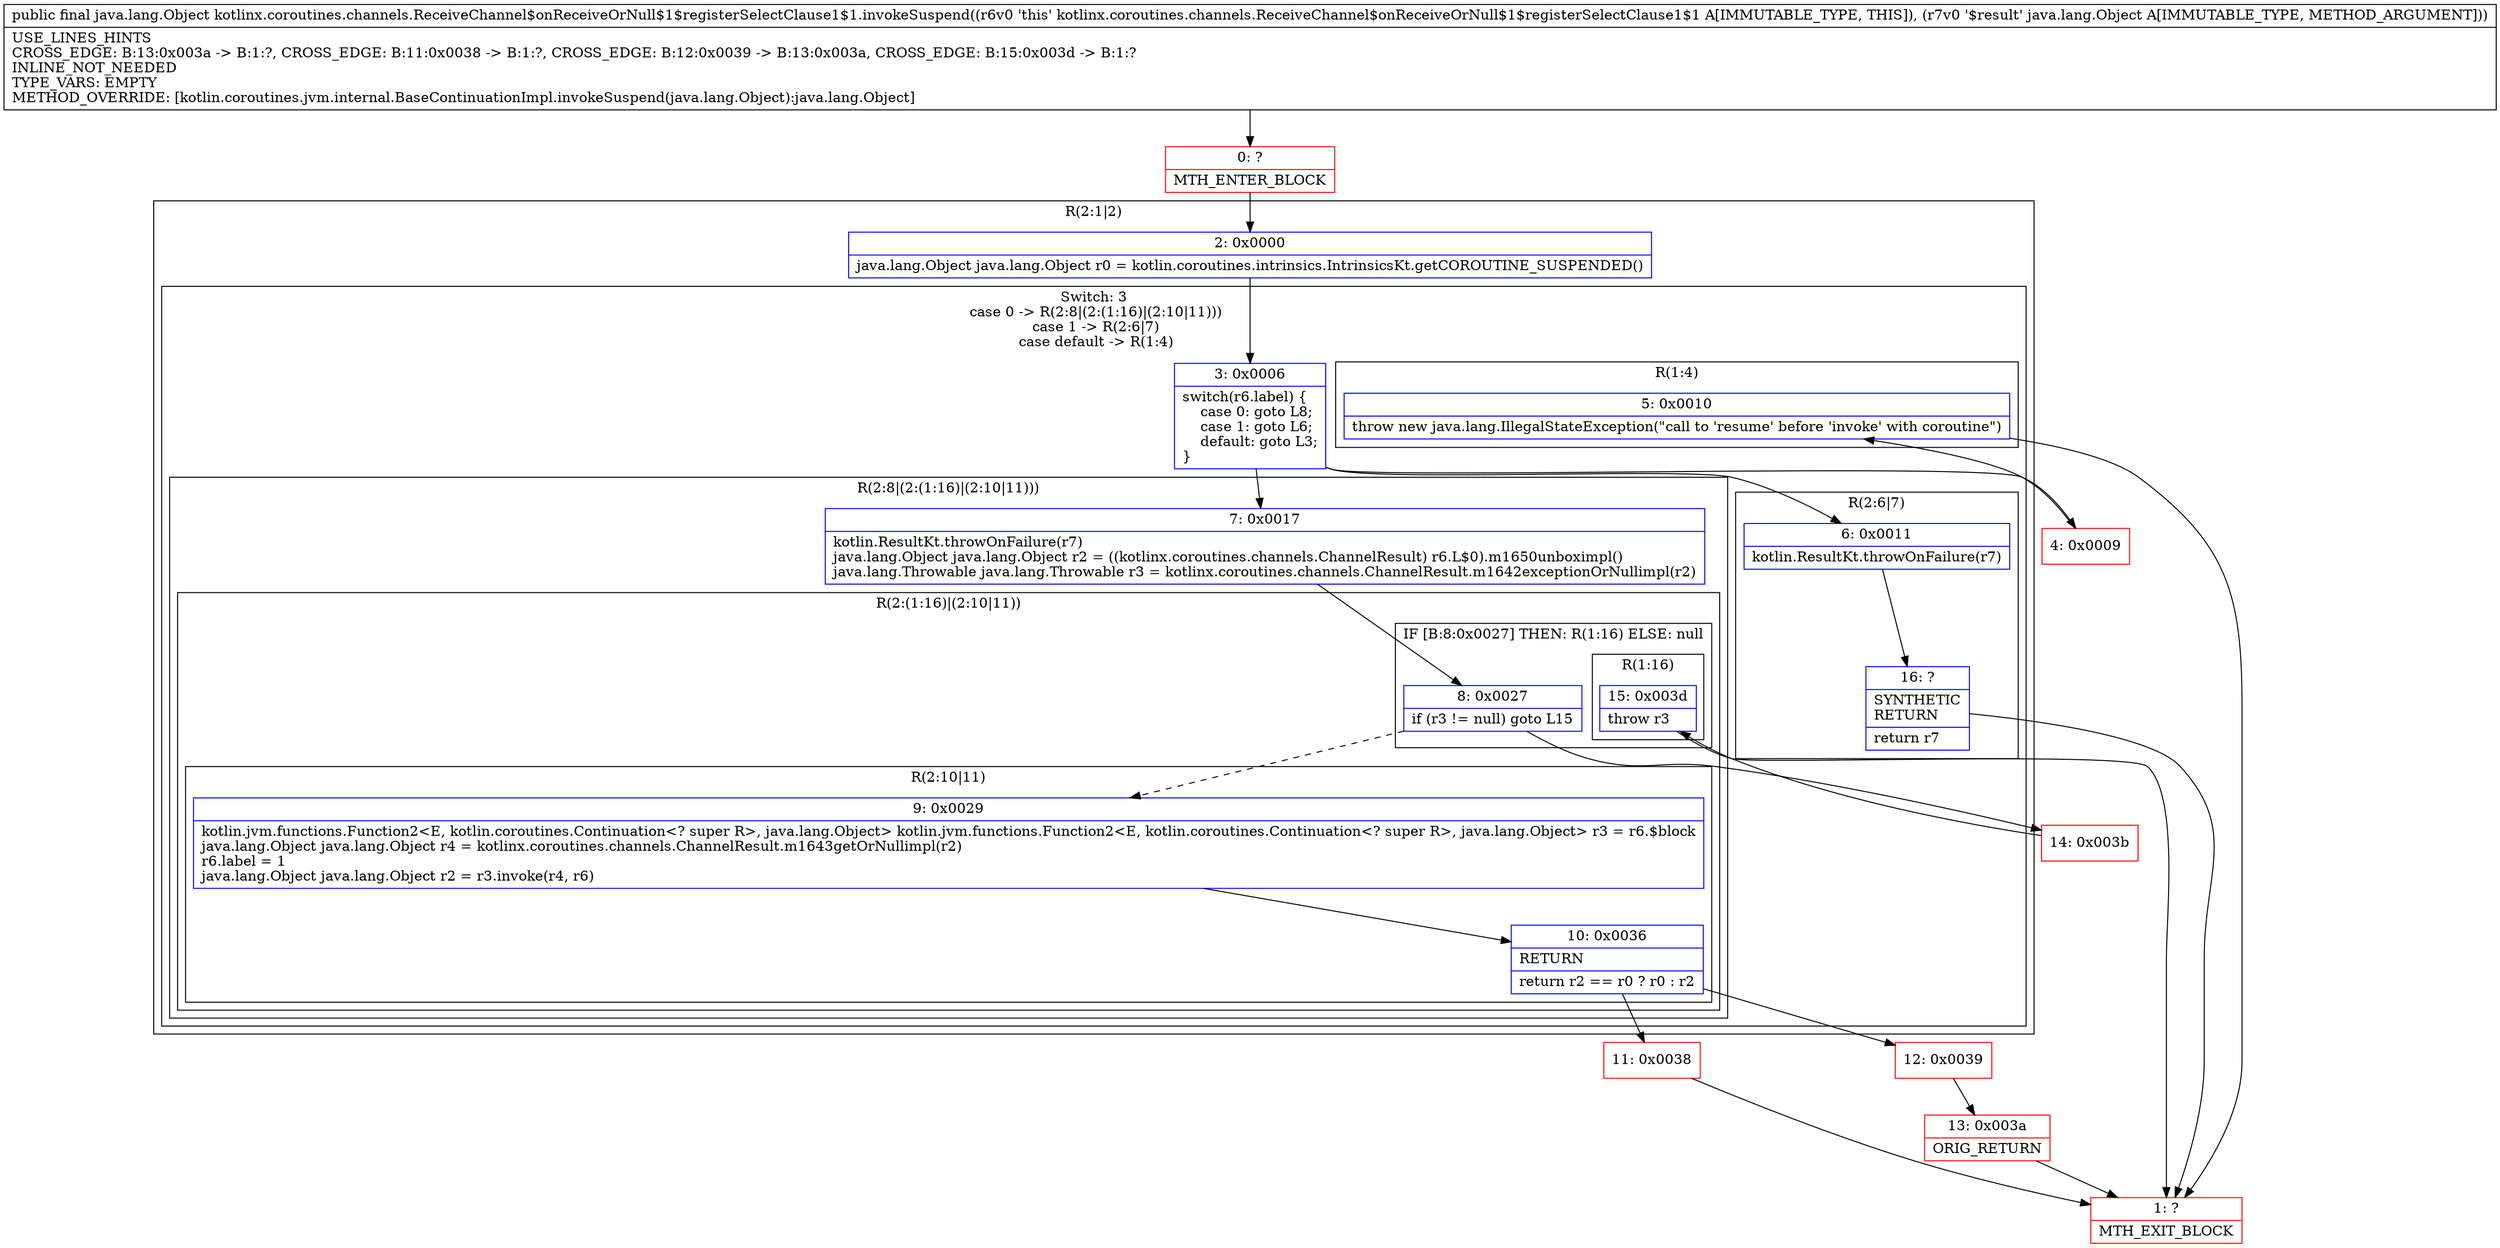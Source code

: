 digraph "CFG forkotlinx.coroutines.channels.ReceiveChannel$onReceiveOrNull$1$registerSelectClause1$1.invokeSuspend(Ljava\/lang\/Object;)Ljava\/lang\/Object;" {
subgraph cluster_Region_630436595 {
label = "R(2:1|2)";
node [shape=record,color=blue];
Node_2 [shape=record,label="{2\:\ 0x0000|java.lang.Object java.lang.Object r0 = kotlin.coroutines.intrinsics.IntrinsicsKt.getCOROUTINE_SUSPENDED()\l}"];
subgraph cluster_SwitchRegion_1739988717 {
label = "Switch: 3
 case 0 -> R(2:8|(2:(1:16)|(2:10|11)))
 case 1 -> R(2:6|7)
 case default -> R(1:4)";
node [shape=record,color=blue];
Node_3 [shape=record,label="{3\:\ 0x0006|switch(r6.label) \{\l    case 0: goto L8;\l    case 1: goto L6;\l    default: goto L3;\l\}\l}"];
subgraph cluster_Region_419807987 {
label = "R(2:8|(2:(1:16)|(2:10|11)))";
node [shape=record,color=blue];
Node_7 [shape=record,label="{7\:\ 0x0017|kotlin.ResultKt.throwOnFailure(r7)\ljava.lang.Object java.lang.Object r2 = ((kotlinx.coroutines.channels.ChannelResult) r6.L$0).m1650unboximpl()\ljava.lang.Throwable java.lang.Throwable r3 = kotlinx.coroutines.channels.ChannelResult.m1642exceptionOrNullimpl(r2)\l}"];
subgraph cluster_Region_1456853724 {
label = "R(2:(1:16)|(2:10|11))";
node [shape=record,color=blue];
subgraph cluster_IfRegion_1716432617 {
label = "IF [B:8:0x0027] THEN: R(1:16) ELSE: null";
node [shape=record,color=blue];
Node_8 [shape=record,label="{8\:\ 0x0027|if (r3 != null) goto L15\l}"];
subgraph cluster_Region_1584565497 {
label = "R(1:16)";
node [shape=record,color=blue];
Node_15 [shape=record,label="{15\:\ 0x003d|throw r3\l}"];
}
}
subgraph cluster_Region_405427131 {
label = "R(2:10|11)";
node [shape=record,color=blue];
Node_9 [shape=record,label="{9\:\ 0x0029|kotlin.jvm.functions.Function2\<E, kotlin.coroutines.Continuation\<? super R\>, java.lang.Object\> kotlin.jvm.functions.Function2\<E, kotlin.coroutines.Continuation\<? super R\>, java.lang.Object\> r3 = r6.$block\ljava.lang.Object java.lang.Object r4 = kotlinx.coroutines.channels.ChannelResult.m1643getOrNullimpl(r2)\lr6.label = 1\ljava.lang.Object java.lang.Object r2 = r3.invoke(r4, r6)\l}"];
Node_10 [shape=record,label="{10\:\ 0x0036|RETURN\l|return r2 == r0 ? r0 : r2\l}"];
}
}
}
subgraph cluster_Region_1474577747 {
label = "R(2:6|7)";
node [shape=record,color=blue];
Node_6 [shape=record,label="{6\:\ 0x0011|kotlin.ResultKt.throwOnFailure(r7)\l}"];
Node_16 [shape=record,label="{16\:\ ?|SYNTHETIC\lRETURN\l|return r7\l}"];
}
subgraph cluster_Region_1303281926 {
label = "R(1:4)";
node [shape=record,color=blue];
Node_5 [shape=record,label="{5\:\ 0x0010|throw new java.lang.IllegalStateException(\"call to 'resume' before 'invoke' with coroutine\")\l}"];
}
}
}
Node_0 [shape=record,color=red,label="{0\:\ ?|MTH_ENTER_BLOCK\l}"];
Node_4 [shape=record,color=red,label="{4\:\ 0x0009}"];
Node_1 [shape=record,color=red,label="{1\:\ ?|MTH_EXIT_BLOCK\l}"];
Node_11 [shape=record,color=red,label="{11\:\ 0x0038}"];
Node_12 [shape=record,color=red,label="{12\:\ 0x0039}"];
Node_13 [shape=record,color=red,label="{13\:\ 0x003a|ORIG_RETURN\l}"];
Node_14 [shape=record,color=red,label="{14\:\ 0x003b}"];
MethodNode[shape=record,label="{public final java.lang.Object kotlinx.coroutines.channels.ReceiveChannel$onReceiveOrNull$1$registerSelectClause1$1.invokeSuspend((r6v0 'this' kotlinx.coroutines.channels.ReceiveChannel$onReceiveOrNull$1$registerSelectClause1$1 A[IMMUTABLE_TYPE, THIS]), (r7v0 '$result' java.lang.Object A[IMMUTABLE_TYPE, METHOD_ARGUMENT]))  | USE_LINES_HINTS\lCROSS_EDGE: B:13:0x003a \-\> B:1:?, CROSS_EDGE: B:11:0x0038 \-\> B:1:?, CROSS_EDGE: B:12:0x0039 \-\> B:13:0x003a, CROSS_EDGE: B:15:0x003d \-\> B:1:?\lINLINE_NOT_NEEDED\lTYPE_VARS: EMPTY\lMETHOD_OVERRIDE: [kotlin.coroutines.jvm.internal.BaseContinuationImpl.invokeSuspend(java.lang.Object):java.lang.Object]\l}"];
MethodNode -> Node_0;Node_2 -> Node_3;
Node_3 -> Node_4;
Node_3 -> Node_6;
Node_3 -> Node_7;
Node_7 -> Node_8;
Node_8 -> Node_9[style=dashed];
Node_8 -> Node_14;
Node_15 -> Node_1;
Node_9 -> Node_10;
Node_10 -> Node_11;
Node_10 -> Node_12;
Node_6 -> Node_16;
Node_16 -> Node_1;
Node_5 -> Node_1;
Node_0 -> Node_2;
Node_4 -> Node_5;
Node_11 -> Node_1;
Node_12 -> Node_13;
Node_13 -> Node_1;
Node_14 -> Node_15;
}

